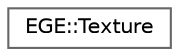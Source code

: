 digraph "Graphical Class Hierarchy"
{
 // LATEX_PDF_SIZE
  bgcolor="transparent";
  edge [fontname=Helvetica,fontsize=10,labelfontname=Helvetica,labelfontsize=10];
  node [fontname=Helvetica,fontsize=10,shape=box,height=0.2,width=0.4];
  rankdir="LR";
  Node0 [id="Node000000",label="EGE::Texture",height=0.2,width=0.4,color="grey40", fillcolor="white", style="filled",URL="$classEGE_1_1Texture.html",tooltip="Class representing a texture."];
}
